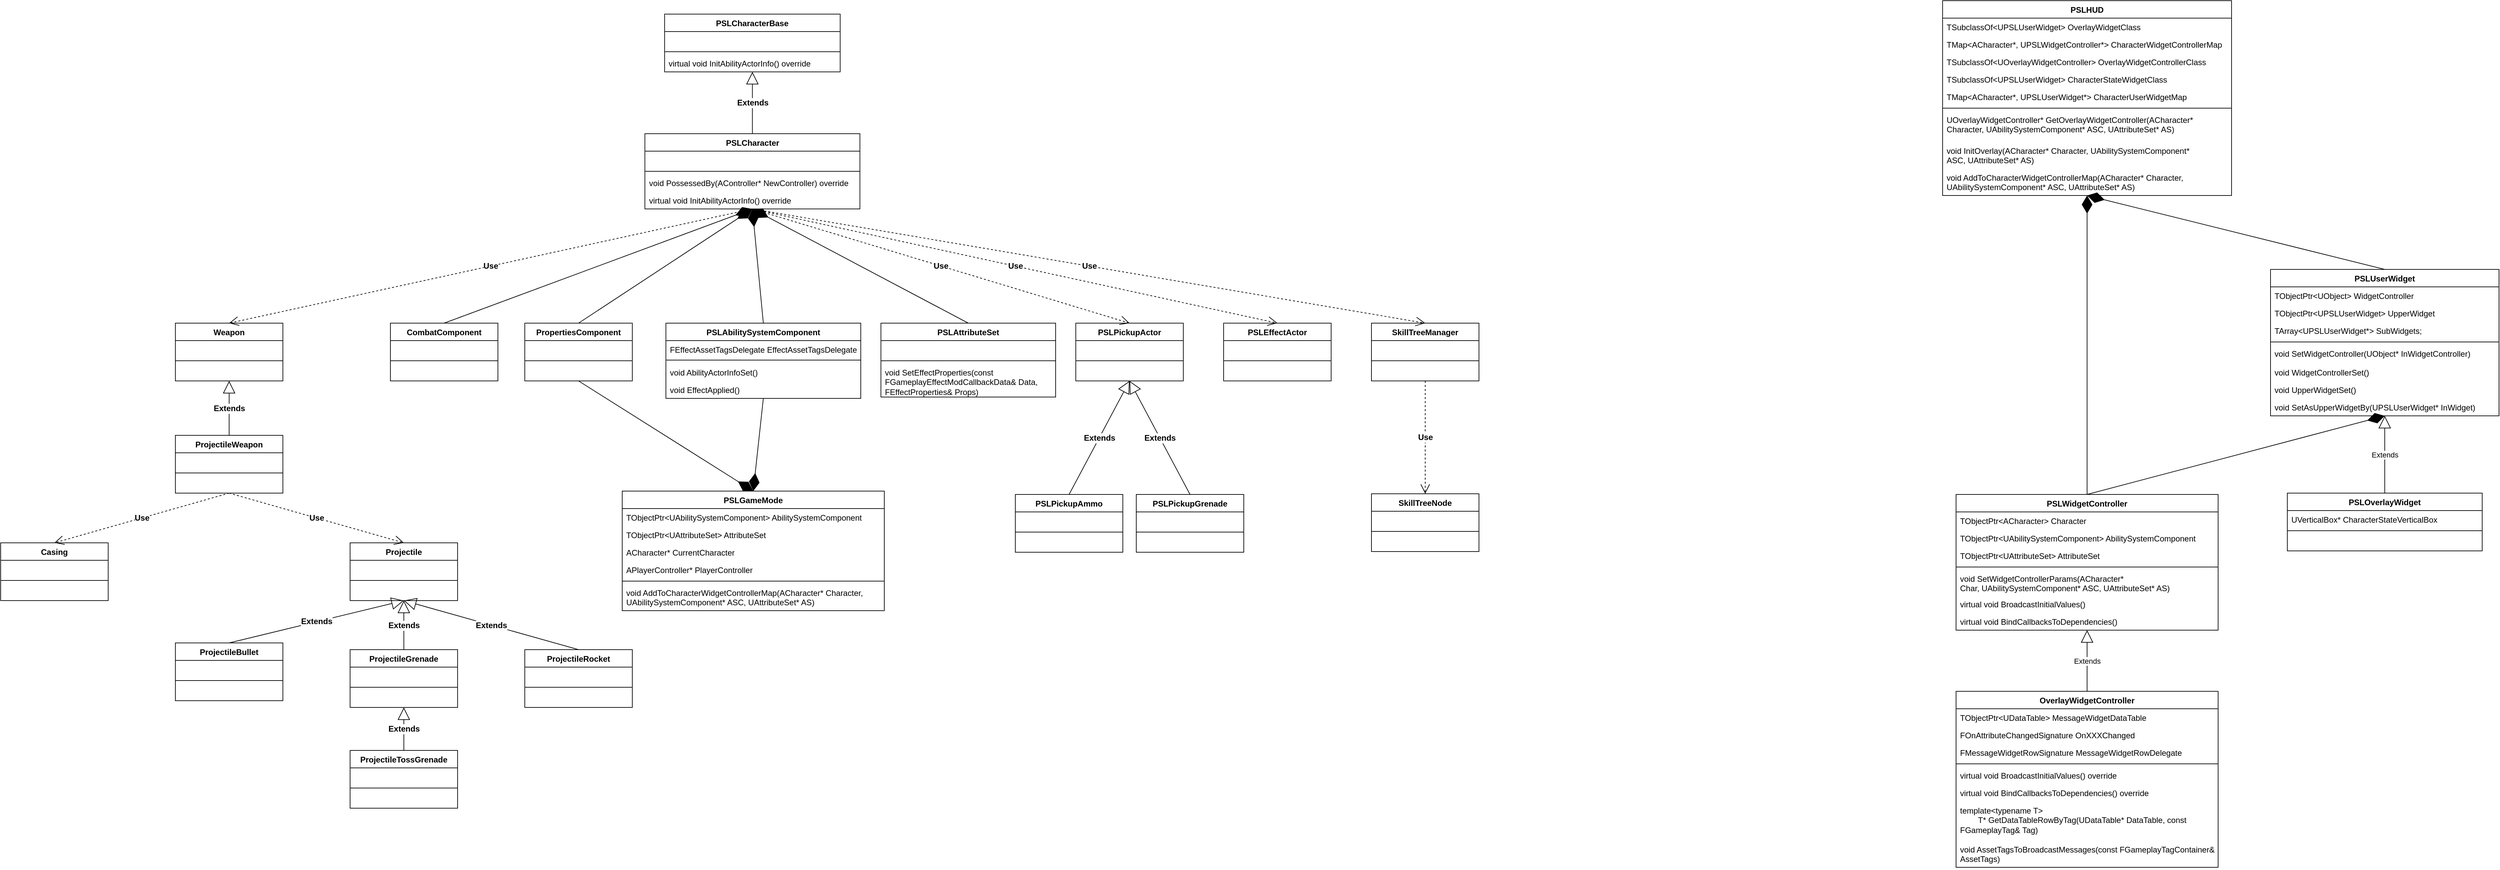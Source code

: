 ﻿<mxfile version="22.1.22" type="embed">
  <diagram id="C5RBs43oDa-KdzZeNtuy" name="Page-1">
    <mxGraphModel dx="1440" dy="2189" grid="1" gridSize="10" guides="1" tooltips="1" connect="1" arrows="1" fold="1" page="1" pageScale="1" pageWidth="827" pageHeight="1169" background="none" math="0" shadow="0">
      <root>
        <mxCell id="WIyWlLk6GJQsqaUBKTNV-0" />
        <mxCell id="WIyWlLk6GJQsqaUBKTNV-1" parent="WIyWlLk6GJQsqaUBKTNV-0" />
        <mxCell id="03jTMsXSZaPa5mBrfGnz-0" value="PSLCharacterBase" style="swimlane;fontStyle=1;align=center;verticalAlign=top;childLayout=stackLayout;horizontal=1;startSize=26;horizontalStack=0;resizeParent=1;resizeParentMax=0;resizeLast=0;collapsible=1;marginBottom=0;whiteSpace=wrap;html=1;" parent="WIyWlLk6GJQsqaUBKTNV-1" vertex="1">
          <mxGeometry x="388.08" y="-70" width="261.28" height="86" as="geometry">
            <mxRectangle x="390" y="80" width="140" height="30" as="alternateBounds" />
          </mxGeometry>
        </mxCell>
        <mxCell id="03jTMsXSZaPa5mBrfGnz-1" value="&amp;nbsp;" style="text;strokeColor=none;fillColor=none;align=left;verticalAlign=top;spacingLeft=4;spacingRight=4;overflow=hidden;rotatable=0;points=[[0,0.5],[1,0.5]];portConstraint=eastwest;whiteSpace=wrap;html=1;" parent="03jTMsXSZaPa5mBrfGnz-0" vertex="1">
          <mxGeometry y="26" width="261.28" height="26" as="geometry" />
        </mxCell>
        <mxCell id="03jTMsXSZaPa5mBrfGnz-2" value="" style="line;strokeWidth=1;fillColor=none;align=left;verticalAlign=middle;spacingTop=-1;spacingLeft=3;spacingRight=3;rotatable=0;labelPosition=right;points=[];portConstraint=eastwest;strokeColor=inherit;" parent="03jTMsXSZaPa5mBrfGnz-0" vertex="1">
          <mxGeometry y="52" width="261.28" height="8" as="geometry" />
        </mxCell>
        <mxCell id="03jTMsXSZaPa5mBrfGnz-3" value="virtual void InitAbilityActorInfo() override" style="text;strokeColor=none;fillColor=none;align=left;verticalAlign=top;spacingLeft=4;spacingRight=4;overflow=hidden;rotatable=0;points=[[0,0.5],[1,0.5]];portConstraint=eastwest;whiteSpace=wrap;html=1;" parent="03jTMsXSZaPa5mBrfGnz-0" vertex="1">
          <mxGeometry y="60" width="261.28" height="26" as="geometry" />
        </mxCell>
        <mxCell id="03jTMsXSZaPa5mBrfGnz-4" value="CombatComponent" style="swimlane;fontStyle=1;align=center;verticalAlign=top;childLayout=stackLayout;horizontal=1;startSize=26;horizontalStack=0;resizeParent=1;resizeParentMax=0;resizeLast=0;collapsible=1;marginBottom=0;whiteSpace=wrap;html=1;" parent="WIyWlLk6GJQsqaUBKTNV-1" vertex="1">
          <mxGeometry x="-20" y="390" width="160" height="86" as="geometry" />
        </mxCell>
        <mxCell id="03jTMsXSZaPa5mBrfGnz-5" value="&amp;nbsp;" style="text;strokeColor=none;fillColor=none;align=left;verticalAlign=top;spacingLeft=4;spacingRight=4;overflow=hidden;rotatable=0;points=[[0,0.5],[1,0.5]];portConstraint=eastwest;whiteSpace=wrap;html=1;" parent="03jTMsXSZaPa5mBrfGnz-4" vertex="1">
          <mxGeometry y="26" width="160" height="26" as="geometry" />
        </mxCell>
        <mxCell id="03jTMsXSZaPa5mBrfGnz-6" value="" style="line;strokeWidth=1;fillColor=none;align=left;verticalAlign=middle;spacingTop=-1;spacingLeft=3;spacingRight=3;rotatable=0;labelPosition=right;points=[];portConstraint=eastwest;strokeColor=inherit;" parent="03jTMsXSZaPa5mBrfGnz-4" vertex="1">
          <mxGeometry y="52" width="160" height="8" as="geometry" />
        </mxCell>
        <mxCell id="03jTMsXSZaPa5mBrfGnz-7" value="&amp;nbsp;" style="text;strokeColor=none;fillColor=none;align=left;verticalAlign=top;spacingLeft=4;spacingRight=4;overflow=hidden;rotatable=0;points=[[0,0.5],[1,0.5]];portConstraint=eastwest;whiteSpace=wrap;html=1;" parent="03jTMsXSZaPa5mBrfGnz-4" vertex="1">
          <mxGeometry y="60" width="160" height="26" as="geometry" />
        </mxCell>
        <mxCell id="03jTMsXSZaPa5mBrfGnz-8" value="PSLCharacter" style="swimlane;fontStyle=1;align=center;verticalAlign=top;childLayout=stackLayout;horizontal=1;startSize=26;horizontalStack=0;resizeParent=1;resizeParentMax=0;resizeLast=0;collapsible=1;marginBottom=0;whiteSpace=wrap;html=1;" parent="WIyWlLk6GJQsqaUBKTNV-1" vertex="1">
          <mxGeometry x="358.72" y="108" width="320" height="112" as="geometry">
            <mxRectangle x="358.72" y="108" width="120" height="30" as="alternateBounds" />
          </mxGeometry>
        </mxCell>
        <mxCell id="03jTMsXSZaPa5mBrfGnz-9" value="&amp;nbsp;" style="text;strokeColor=none;fillColor=none;align=left;verticalAlign=top;spacingLeft=4;spacingRight=4;overflow=hidden;rotatable=0;points=[[0,0.5],[1,0.5]];portConstraint=eastwest;whiteSpace=wrap;html=1;" parent="03jTMsXSZaPa5mBrfGnz-8" vertex="1">
          <mxGeometry y="26" width="320" height="26" as="geometry" />
        </mxCell>
        <mxCell id="03jTMsXSZaPa5mBrfGnz-10" value="" style="line;strokeWidth=1;fillColor=none;align=left;verticalAlign=middle;spacingTop=-1;spacingLeft=3;spacingRight=3;rotatable=0;labelPosition=right;points=[];portConstraint=eastwest;strokeColor=inherit;" parent="03jTMsXSZaPa5mBrfGnz-8" vertex="1">
          <mxGeometry y="52" width="320" height="8" as="geometry" />
        </mxCell>
        <mxCell id="03jTMsXSZaPa5mBrfGnz-11" value="void PossessedBy(AController* NewController) override" style="text;strokeColor=none;fillColor=none;align=left;verticalAlign=top;spacingLeft=4;spacingRight=4;overflow=hidden;rotatable=0;points=[[0,0.5],[1,0.5]];portConstraint=eastwest;whiteSpace=wrap;html=1;" parent="03jTMsXSZaPa5mBrfGnz-8" vertex="1">
          <mxGeometry y="60" width="320" height="26" as="geometry" />
        </mxCell>
        <mxCell id="36" value="&lt;div&gt;&lt;span style=&quot;background-color: initial;&quot;&gt;virtual void InitAbilityActorInfo() override&lt;/span&gt;&lt;/div&gt;&lt;div&gt;&lt;span style=&quot;&quot;&gt;&lt;/span&gt;&lt;/div&gt;" style="text;strokeColor=none;fillColor=none;align=left;verticalAlign=top;spacingLeft=4;spacingRight=4;overflow=hidden;rotatable=0;points=[[0,0.5],[1,0.5]];portConstraint=eastwest;whiteSpace=wrap;html=1;" parent="03jTMsXSZaPa5mBrfGnz-8" vertex="1">
          <mxGeometry y="86" width="320" height="26" as="geometry" />
        </mxCell>
        <mxCell id="03jTMsXSZaPa5mBrfGnz-13" value="PropertiesComponent" style="swimlane;fontStyle=1;align=center;verticalAlign=top;childLayout=stackLayout;horizontal=1;startSize=26;horizontalStack=0;resizeParent=1;resizeParentMax=0;resizeLast=0;collapsible=1;marginBottom=0;whiteSpace=wrap;html=1;" parent="WIyWlLk6GJQsqaUBKTNV-1" vertex="1">
          <mxGeometry x="180" y="390" width="160" height="86" as="geometry">
            <mxRectangle x="274" y="390" width="160" height="30" as="alternateBounds" />
          </mxGeometry>
        </mxCell>
        <mxCell id="03jTMsXSZaPa5mBrfGnz-14" value="&amp;nbsp;" style="text;strokeColor=none;fillColor=none;align=left;verticalAlign=top;spacingLeft=4;spacingRight=4;overflow=hidden;rotatable=0;points=[[0,0.5],[1,0.5]];portConstraint=eastwest;whiteSpace=wrap;html=1;" parent="03jTMsXSZaPa5mBrfGnz-13" vertex="1">
          <mxGeometry y="26" width="160" height="26" as="geometry" />
        </mxCell>
        <mxCell id="03jTMsXSZaPa5mBrfGnz-15" value="" style="line;strokeWidth=1;fillColor=none;align=left;verticalAlign=middle;spacingTop=-1;spacingLeft=3;spacingRight=3;rotatable=0;labelPosition=right;points=[];portConstraint=eastwest;strokeColor=inherit;" parent="03jTMsXSZaPa5mBrfGnz-13" vertex="1">
          <mxGeometry y="52" width="160" height="8" as="geometry" />
        </mxCell>
        <mxCell id="03jTMsXSZaPa5mBrfGnz-16" value="&amp;nbsp;" style="text;strokeColor=none;fillColor=none;align=left;verticalAlign=top;spacingLeft=4;spacingRight=4;overflow=hidden;rotatable=0;points=[[0,0.5],[1,0.5]];portConstraint=eastwest;whiteSpace=wrap;html=1;" parent="03jTMsXSZaPa5mBrfGnz-13" vertex="1">
          <mxGeometry y="60" width="160" height="26" as="geometry" />
        </mxCell>
        <mxCell id="03jTMsXSZaPa5mBrfGnz-17" value="PSLAbilitySystemComponent" style="swimlane;fontStyle=1;align=center;verticalAlign=top;childLayout=stackLayout;horizontal=1;startSize=26;horizontalStack=0;resizeParent=1;resizeParentMax=0;resizeLast=0;collapsible=1;marginBottom=0;whiteSpace=wrap;html=1;" parent="WIyWlLk6GJQsqaUBKTNV-1" vertex="1">
          <mxGeometry x="390" y="390" width="290" height="112" as="geometry">
            <mxRectangle x="470" y="390" width="200" height="30" as="alternateBounds" />
          </mxGeometry>
        </mxCell>
        <mxCell id="03jTMsXSZaPa5mBrfGnz-18" value="FEffectAssetTagsDelegate EffectAssetTagsDelegate" style="text;strokeColor=none;fillColor=none;align=left;verticalAlign=top;spacingLeft=4;spacingRight=4;overflow=hidden;rotatable=0;points=[[0,0.5],[1,0.5]];portConstraint=eastwest;whiteSpace=wrap;html=1;" parent="03jTMsXSZaPa5mBrfGnz-17" vertex="1">
          <mxGeometry y="26" width="290" height="24" as="geometry" />
        </mxCell>
        <mxCell id="03jTMsXSZaPa5mBrfGnz-19" value="" style="line;strokeWidth=1;fillColor=none;align=left;verticalAlign=middle;spacingTop=-1;spacingLeft=3;spacingRight=3;rotatable=0;labelPosition=right;points=[];portConstraint=eastwest;strokeColor=inherit;" parent="03jTMsXSZaPa5mBrfGnz-17" vertex="1">
          <mxGeometry y="50" width="290" height="10" as="geometry" />
        </mxCell>
        <mxCell id="03jTMsXSZaPa5mBrfGnz-20" value="void AbilityActorInfoSet()" style="text;strokeColor=none;fillColor=none;align=left;verticalAlign=top;spacingLeft=4;spacingRight=4;overflow=hidden;rotatable=0;points=[[0,0.5],[1,0.5]];portConstraint=eastwest;whiteSpace=wrap;html=1;" parent="03jTMsXSZaPa5mBrfGnz-17" vertex="1">
          <mxGeometry y="60" width="290" height="26" as="geometry" />
        </mxCell>
        <mxCell id="40" value="void EffectApplied()" style="text;strokeColor=none;fillColor=none;align=left;verticalAlign=top;spacingLeft=4;spacingRight=4;overflow=hidden;rotatable=0;points=[[0,0.5],[1,0.5]];portConstraint=eastwest;whiteSpace=wrap;html=1;" parent="03jTMsXSZaPa5mBrfGnz-17" vertex="1">
          <mxGeometry y="86" width="290" height="26" as="geometry" />
        </mxCell>
        <mxCell id="03jTMsXSZaPa5mBrfGnz-26" value="PSLAttributeSet" style="swimlane;fontStyle=1;align=center;verticalAlign=top;childLayout=stackLayout;horizontal=1;startSize=26;horizontalStack=0;resizeParent=1;resizeParentMax=0;resizeLast=0;collapsible=1;marginBottom=0;whiteSpace=wrap;html=1;" parent="WIyWlLk6GJQsqaUBKTNV-1" vertex="1">
          <mxGeometry x="710" y="390" width="260" height="110" as="geometry" />
        </mxCell>
        <mxCell id="03jTMsXSZaPa5mBrfGnz-27" value="&amp;nbsp;" style="text;strokeColor=none;fillColor=none;align=left;verticalAlign=top;spacingLeft=4;spacingRight=4;overflow=hidden;rotatable=0;points=[[0,0.5],[1,0.5]];portConstraint=eastwest;whiteSpace=wrap;html=1;" parent="03jTMsXSZaPa5mBrfGnz-26" vertex="1">
          <mxGeometry y="26" width="260" height="26" as="geometry" />
        </mxCell>
        <mxCell id="03jTMsXSZaPa5mBrfGnz-28" value="" style="line;strokeWidth=1;fillColor=none;align=left;verticalAlign=middle;spacingTop=-1;spacingLeft=3;spacingRight=3;rotatable=0;labelPosition=right;points=[];portConstraint=eastwest;strokeColor=inherit;" parent="03jTMsXSZaPa5mBrfGnz-26" vertex="1">
          <mxGeometry y="52" width="260" height="8" as="geometry" />
        </mxCell>
        <mxCell id="03jTMsXSZaPa5mBrfGnz-29" value="void SetEffectProperties(const FGameplayEffectModCallbackData&amp;amp; Data, FEffectProperties&amp;amp; Props)" style="text;strokeColor=none;fillColor=none;align=left;verticalAlign=top;spacingLeft=4;spacingRight=4;overflow=hidden;rotatable=0;points=[[0,0.5],[1,0.5]];portConstraint=eastwest;whiteSpace=wrap;html=1;" parent="03jTMsXSZaPa5mBrfGnz-26" vertex="1">
          <mxGeometry y="60" width="260" height="50" as="geometry" />
        </mxCell>
        <mxCell id="03jTMsXSZaPa5mBrfGnz-32" value="" style="endArrow=diamondThin;endFill=1;endSize=24;html=1;rounded=0;exitX=0.5;exitY=0;exitDx=0;exitDy=0;entryX=0.5;entryY=1;entryDx=0;entryDy=0;" parent="WIyWlLk6GJQsqaUBKTNV-1" source="03jTMsXSZaPa5mBrfGnz-4" target="03jTMsXSZaPa5mBrfGnz-8" edge="1">
          <mxGeometry width="160" relative="1" as="geometry">
            <mxPoint x="180" y="690" as="sourcePoint" />
            <mxPoint x="380" y="255" as="targetPoint" />
          </mxGeometry>
        </mxCell>
        <mxCell id="03jTMsXSZaPa5mBrfGnz-33" value="" style="endArrow=diamondThin;endFill=1;endSize=24;html=1;rounded=0;exitX=0.5;exitY=0;exitDx=0;exitDy=0;entryX=0.5;entryY=1;entryDx=0;entryDy=0;" parent="WIyWlLk6GJQsqaUBKTNV-1" source="03jTMsXSZaPa5mBrfGnz-13" target="03jTMsXSZaPa5mBrfGnz-8" edge="1">
          <mxGeometry width="160" relative="1" as="geometry">
            <mxPoint x="396" y="435" as="sourcePoint" />
            <mxPoint x="432" y="300" as="targetPoint" />
          </mxGeometry>
        </mxCell>
        <mxCell id="03jTMsXSZaPa5mBrfGnz-34" value="" style="endArrow=diamondThin;endFill=1;endSize=24;html=1;rounded=0;exitX=0.5;exitY=0;exitDx=0;exitDy=0;entryX=0.5;entryY=1;entryDx=0;entryDy=0;" parent="WIyWlLk6GJQsqaUBKTNV-1" source="03jTMsXSZaPa5mBrfGnz-17" target="03jTMsXSZaPa5mBrfGnz-8" edge="1">
          <mxGeometry width="160" relative="1" as="geometry">
            <mxPoint x="550" y="417" as="sourcePoint" />
            <mxPoint x="620" y="330" as="targetPoint" />
          </mxGeometry>
        </mxCell>
        <mxCell id="03jTMsXSZaPa5mBrfGnz-36" value="" style="edgeLabel;html=1;align=center;verticalAlign=middle;resizable=0;points=[];strokeColor=default;fontFamily=Helvetica;fontSize=12;fontColor=default;fontStyle=1;fillColor=default;" parent="03jTMsXSZaPa5mBrfGnz-34" vertex="1" connectable="0">
          <mxGeometry x="0.265" y="-2" relative="1" as="geometry">
            <mxPoint y="1" as="offset" />
          </mxGeometry>
        </mxCell>
        <mxCell id="03jTMsXSZaPa5mBrfGnz-35" value="Extends" style="endArrow=block;endSize=16;endFill=0;html=1;rounded=0;fontFamily=Helvetica;fontSize=12;fontColor=default;fontStyle=1;exitX=0.5;exitY=0;exitDx=0;exitDy=0;entryX=0.5;entryY=1;entryDx=0;entryDy=0;" parent="WIyWlLk6GJQsqaUBKTNV-1" source="03jTMsXSZaPa5mBrfGnz-8" target="03jTMsXSZaPa5mBrfGnz-0" edge="1">
          <mxGeometry width="160" relative="1" as="geometry">
            <mxPoint x="547.44" y="180" as="sourcePoint" />
            <mxPoint x="707.44" y="180" as="targetPoint" />
          </mxGeometry>
        </mxCell>
        <mxCell id="03jTMsXSZaPa5mBrfGnz-37" value="" style="endArrow=diamondThin;endFill=1;endSize=24;html=1;rounded=0;exitX=0.5;exitY=0;exitDx=0;exitDy=0;entryX=0.5;entryY=1;entryDx=0;entryDy=0;" parent="WIyWlLk6GJQsqaUBKTNV-1" source="03jTMsXSZaPa5mBrfGnz-26" target="03jTMsXSZaPa5mBrfGnz-8" edge="1">
          <mxGeometry width="160" relative="1" as="geometry">
            <mxPoint x="585" y="400" as="sourcePoint" />
            <mxPoint x="480" y="336" as="targetPoint" />
          </mxGeometry>
        </mxCell>
        <mxCell id="03jTMsXSZaPa5mBrfGnz-38" value="" style="edgeLabel;html=1;align=center;verticalAlign=middle;resizable=0;points=[];strokeColor=default;fontFamily=Helvetica;fontSize=12;fontColor=default;fontStyle=1;fillColor=default;" parent="03jTMsXSZaPa5mBrfGnz-37" vertex="1" connectable="0">
          <mxGeometry x="0.265" y="-2" relative="1" as="geometry">
            <mxPoint y="1" as="offset" />
          </mxGeometry>
        </mxCell>
        <mxCell id="03jTMsXSZaPa5mBrfGnz-39" value="PSLGameMode" style="swimlane;fontStyle=1;align=center;verticalAlign=top;childLayout=stackLayout;horizontal=1;startSize=26;horizontalStack=0;resizeParent=1;resizeParentMax=0;resizeLast=0;collapsible=1;marginBottom=0;whiteSpace=wrap;html=1;" parent="WIyWlLk6GJQsqaUBKTNV-1" vertex="1">
          <mxGeometry x="325" y="640" width="390" height="178" as="geometry">
            <mxRectangle x="390" y="240" width="120" height="30" as="alternateBounds" />
          </mxGeometry>
        </mxCell>
        <mxCell id="03jTMsXSZaPa5mBrfGnz-40" value="TObjectPtr&amp;lt;UAbilitySystemComponent&amp;gt; AbilitySystemComponent" style="text;strokeColor=none;fillColor=none;align=left;verticalAlign=top;spacingLeft=4;spacingRight=4;overflow=hidden;rotatable=0;points=[[0,0.5],[1,0.5]];portConstraint=eastwest;whiteSpace=wrap;html=1;" parent="03jTMsXSZaPa5mBrfGnz-39" vertex="1">
          <mxGeometry y="26" width="390" height="26" as="geometry" />
        </mxCell>
        <mxCell id="45" value="&lt;div&gt;TObjectPtr&amp;lt;UAttributeSet&amp;gt; AttributeSet&lt;/div&gt;&lt;div&gt;&lt;br&gt;&lt;/div&gt;" style="text;strokeColor=none;fillColor=none;align=left;verticalAlign=top;spacingLeft=4;spacingRight=4;overflow=hidden;rotatable=0;points=[[0,0.5],[1,0.5]];portConstraint=eastwest;whiteSpace=wrap;html=1;" parent="03jTMsXSZaPa5mBrfGnz-39" vertex="1">
          <mxGeometry y="52" width="390" height="26" as="geometry" />
        </mxCell>
        <mxCell id="43" value="&lt;div&gt;ACharacter* CurrentCharacter&lt;/div&gt;&lt;div&gt;&lt;br&gt;&lt;/div&gt;" style="text;strokeColor=none;fillColor=none;align=left;verticalAlign=top;spacingLeft=4;spacingRight=4;overflow=hidden;rotatable=0;points=[[0,0.5],[1,0.5]];portConstraint=eastwest;whiteSpace=wrap;html=1;" parent="03jTMsXSZaPa5mBrfGnz-39" vertex="1">
          <mxGeometry y="78" width="390" height="26" as="geometry" />
        </mxCell>
        <mxCell id="44" value="&lt;div&gt;APlayerController* PlayerController&lt;/div&gt;&lt;div&gt;&lt;br&gt;&lt;/div&gt;" style="text;strokeColor=none;fillColor=none;align=left;verticalAlign=top;spacingLeft=4;spacingRight=4;overflow=hidden;rotatable=0;points=[[0,0.5],[1,0.5]];portConstraint=eastwest;whiteSpace=wrap;html=1;" parent="03jTMsXSZaPa5mBrfGnz-39" vertex="1">
          <mxGeometry y="104" width="390" height="26" as="geometry" />
        </mxCell>
        <mxCell id="03jTMsXSZaPa5mBrfGnz-41" value="" style="line;strokeWidth=1;fillColor=none;align=left;verticalAlign=middle;spacingTop=-1;spacingLeft=3;spacingRight=3;rotatable=0;labelPosition=right;points=[];portConstraint=eastwest;strokeColor=inherit;" parent="03jTMsXSZaPa5mBrfGnz-39" vertex="1">
          <mxGeometry y="130" width="390" height="8" as="geometry" />
        </mxCell>
        <mxCell id="03jTMsXSZaPa5mBrfGnz-42" value="void AddToCharacterWidgetControllerMap(ACharacter* Character, UAbilitySystemComponent* ASC, UAttributeSet* AS)" style="text;strokeColor=none;fillColor=none;align=left;verticalAlign=top;spacingLeft=4;spacingRight=4;overflow=hidden;rotatable=0;points=[[0,0.5],[1,0.5]];portConstraint=eastwest;whiteSpace=wrap;html=1;" parent="03jTMsXSZaPa5mBrfGnz-39" vertex="1">
          <mxGeometry y="138" width="390" height="40" as="geometry" />
        </mxCell>
        <mxCell id="03jTMsXSZaPa5mBrfGnz-43" value="" style="endArrow=diamondThin;endFill=1;endSize=24;html=1;rounded=0;entryX=0.5;entryY=0;entryDx=0;entryDy=0;exitX=0.5;exitY=1;exitDx=0;exitDy=0;" parent="WIyWlLk6GJQsqaUBKTNV-1" source="03jTMsXSZaPa5mBrfGnz-13" target="03jTMsXSZaPa5mBrfGnz-39" edge="1">
          <mxGeometry width="160" relative="1" as="geometry">
            <mxPoint x="430" y="500" as="sourcePoint" />
            <mxPoint x="480" y="336" as="targetPoint" />
          </mxGeometry>
        </mxCell>
        <mxCell id="03jTMsXSZaPa5mBrfGnz-44" value="" style="endArrow=diamondThin;endFill=1;endSize=24;html=1;rounded=0;exitX=0.5;exitY=1;exitDx=0;exitDy=0;entryX=0.5;entryY=0;entryDx=0;entryDy=0;" parent="WIyWlLk6GJQsqaUBKTNV-1" source="03jTMsXSZaPa5mBrfGnz-17" target="03jTMsXSZaPa5mBrfGnz-39" edge="1">
          <mxGeometry width="160" relative="1" as="geometry">
            <mxPoint x="364" y="430" as="sourcePoint" />
            <mxPoint x="560" y="550" as="targetPoint" />
          </mxGeometry>
        </mxCell>
        <mxCell id="03jTMsXSZaPa5mBrfGnz-50" value="Weapon" style="swimlane;fontStyle=1;align=center;verticalAlign=top;childLayout=stackLayout;horizontal=1;startSize=26;horizontalStack=0;resizeParent=1;resizeParentMax=0;resizeLast=0;collapsible=1;marginBottom=0;whiteSpace=wrap;html=1;" parent="WIyWlLk6GJQsqaUBKTNV-1" vertex="1">
          <mxGeometry x="-340" y="390" width="160" height="86" as="geometry">
            <mxRectangle x="-340" y="390" width="80" height="30" as="alternateBounds" />
          </mxGeometry>
        </mxCell>
        <mxCell id="03jTMsXSZaPa5mBrfGnz-51" value="&amp;nbsp;" style="text;strokeColor=none;fillColor=none;align=left;verticalAlign=top;spacingLeft=4;spacingRight=4;overflow=hidden;rotatable=0;points=[[0,0.5],[1,0.5]];portConstraint=eastwest;whiteSpace=wrap;html=1;" parent="03jTMsXSZaPa5mBrfGnz-50" vertex="1">
          <mxGeometry y="26" width="160" height="26" as="geometry" />
        </mxCell>
        <mxCell id="03jTMsXSZaPa5mBrfGnz-52" value="" style="line;strokeWidth=1;fillColor=none;align=left;verticalAlign=middle;spacingTop=-1;spacingLeft=3;spacingRight=3;rotatable=0;labelPosition=right;points=[];portConstraint=eastwest;strokeColor=inherit;" parent="03jTMsXSZaPa5mBrfGnz-50" vertex="1">
          <mxGeometry y="52" width="160" height="8" as="geometry" />
        </mxCell>
        <mxCell id="03jTMsXSZaPa5mBrfGnz-53" value="&amp;nbsp;" style="text;strokeColor=none;fillColor=none;align=left;verticalAlign=top;spacingLeft=4;spacingRight=4;overflow=hidden;rotatable=0;points=[[0,0.5],[1,0.5]];portConstraint=eastwest;whiteSpace=wrap;html=1;" parent="03jTMsXSZaPa5mBrfGnz-50" vertex="1">
          <mxGeometry y="60" width="160" height="26" as="geometry" />
        </mxCell>
        <mxCell id="03jTMsXSZaPa5mBrfGnz-54" value="Use" style="endArrow=open;endSize=12;dashed=1;html=1;rounded=0;fontFamily=Helvetica;fontSize=12;fontColor=default;fontStyle=1;entryX=0.5;entryY=0;entryDx=0;entryDy=0;exitX=0.5;exitY=1;exitDx=0;exitDy=0;" parent="WIyWlLk6GJQsqaUBKTNV-1" source="03jTMsXSZaPa5mBrfGnz-8" target="03jTMsXSZaPa5mBrfGnz-50" edge="1">
          <mxGeometry width="160" relative="1" as="geometry">
            <mxPoint x="460" y="360" as="sourcePoint" />
            <mxPoint x="70" y="250" as="targetPoint" />
          </mxGeometry>
        </mxCell>
        <mxCell id="03jTMsXSZaPa5mBrfGnz-55" value="ProjectileWeapon" style="swimlane;fontStyle=1;align=center;verticalAlign=top;childLayout=stackLayout;horizontal=1;startSize=26;horizontalStack=0;resizeParent=1;resizeParentMax=0;resizeLast=0;collapsible=1;marginBottom=0;whiteSpace=wrap;html=1;" parent="WIyWlLk6GJQsqaUBKTNV-1" vertex="1">
          <mxGeometry x="-340" y="557" width="160" height="86" as="geometry">
            <mxRectangle x="-340" y="530" width="80" height="30" as="alternateBounds" />
          </mxGeometry>
        </mxCell>
        <mxCell id="03jTMsXSZaPa5mBrfGnz-56" value="&amp;nbsp;" style="text;strokeColor=none;fillColor=none;align=left;verticalAlign=top;spacingLeft=4;spacingRight=4;overflow=hidden;rotatable=0;points=[[0,0.5],[1,0.5]];portConstraint=eastwest;whiteSpace=wrap;html=1;" parent="03jTMsXSZaPa5mBrfGnz-55" vertex="1">
          <mxGeometry y="26" width="160" height="26" as="geometry" />
        </mxCell>
        <mxCell id="03jTMsXSZaPa5mBrfGnz-57" value="" style="line;strokeWidth=1;fillColor=none;align=left;verticalAlign=middle;spacingTop=-1;spacingLeft=3;spacingRight=3;rotatable=0;labelPosition=right;points=[];portConstraint=eastwest;strokeColor=inherit;" parent="03jTMsXSZaPa5mBrfGnz-55" vertex="1">
          <mxGeometry y="52" width="160" height="8" as="geometry" />
        </mxCell>
        <mxCell id="03jTMsXSZaPa5mBrfGnz-58" value="&amp;nbsp;" style="text;strokeColor=none;fillColor=none;align=left;verticalAlign=top;spacingLeft=4;spacingRight=4;overflow=hidden;rotatable=0;points=[[0,0.5],[1,0.5]];portConstraint=eastwest;whiteSpace=wrap;html=1;" parent="03jTMsXSZaPa5mBrfGnz-55" vertex="1">
          <mxGeometry y="60" width="160" height="26" as="geometry" />
        </mxCell>
        <mxCell id="03jTMsXSZaPa5mBrfGnz-59" value="Casing" style="swimlane;fontStyle=1;align=center;verticalAlign=top;childLayout=stackLayout;horizontal=1;startSize=26;horizontalStack=0;resizeParent=1;resizeParentMax=0;resizeLast=0;collapsible=1;marginBottom=0;whiteSpace=wrap;html=1;" parent="WIyWlLk6GJQsqaUBKTNV-1" vertex="1">
          <mxGeometry x="-600" y="717" width="160" height="86" as="geometry">
            <mxRectangle x="-600" y="690" width="80" height="30" as="alternateBounds" />
          </mxGeometry>
        </mxCell>
        <mxCell id="03jTMsXSZaPa5mBrfGnz-60" value="&amp;nbsp;" style="text;strokeColor=none;fillColor=none;align=left;verticalAlign=top;spacingLeft=4;spacingRight=4;overflow=hidden;rotatable=0;points=[[0,0.5],[1,0.5]];portConstraint=eastwest;whiteSpace=wrap;html=1;" parent="03jTMsXSZaPa5mBrfGnz-59" vertex="1">
          <mxGeometry y="26" width="160" height="26" as="geometry" />
        </mxCell>
        <mxCell id="03jTMsXSZaPa5mBrfGnz-61" value="" style="line;strokeWidth=1;fillColor=none;align=left;verticalAlign=middle;spacingTop=-1;spacingLeft=3;spacingRight=3;rotatable=0;labelPosition=right;points=[];portConstraint=eastwest;strokeColor=inherit;" parent="03jTMsXSZaPa5mBrfGnz-59" vertex="1">
          <mxGeometry y="52" width="160" height="8" as="geometry" />
        </mxCell>
        <mxCell id="03jTMsXSZaPa5mBrfGnz-62" value="&amp;nbsp;" style="text;strokeColor=none;fillColor=none;align=left;verticalAlign=top;spacingLeft=4;spacingRight=4;overflow=hidden;rotatable=0;points=[[0,0.5],[1,0.5]];portConstraint=eastwest;whiteSpace=wrap;html=1;" parent="03jTMsXSZaPa5mBrfGnz-59" vertex="1">
          <mxGeometry y="60" width="160" height="26" as="geometry" />
        </mxCell>
        <mxCell id="03jTMsXSZaPa5mBrfGnz-64" value="Projectile" style="swimlane;fontStyle=1;align=center;verticalAlign=top;childLayout=stackLayout;horizontal=1;startSize=26;horizontalStack=0;resizeParent=1;resizeParentMax=0;resizeLast=0;collapsible=1;marginBottom=0;whiteSpace=wrap;html=1;" parent="WIyWlLk6GJQsqaUBKTNV-1" vertex="1">
          <mxGeometry x="-80" y="717" width="160" height="86" as="geometry">
            <mxRectangle x="-80" y="690" width="80" height="30" as="alternateBounds" />
          </mxGeometry>
        </mxCell>
        <mxCell id="03jTMsXSZaPa5mBrfGnz-65" value="&amp;nbsp;" style="text;strokeColor=none;fillColor=none;align=left;verticalAlign=top;spacingLeft=4;spacingRight=4;overflow=hidden;rotatable=0;points=[[0,0.5],[1,0.5]];portConstraint=eastwest;whiteSpace=wrap;html=1;" parent="03jTMsXSZaPa5mBrfGnz-64" vertex="1">
          <mxGeometry y="26" width="160" height="26" as="geometry" />
        </mxCell>
        <mxCell id="03jTMsXSZaPa5mBrfGnz-66" value="" style="line;strokeWidth=1;fillColor=none;align=left;verticalAlign=middle;spacingTop=-1;spacingLeft=3;spacingRight=3;rotatable=0;labelPosition=right;points=[];portConstraint=eastwest;strokeColor=inherit;" parent="03jTMsXSZaPa5mBrfGnz-64" vertex="1">
          <mxGeometry y="52" width="160" height="8" as="geometry" />
        </mxCell>
        <mxCell id="03jTMsXSZaPa5mBrfGnz-67" value="&amp;nbsp;" style="text;strokeColor=none;fillColor=none;align=left;verticalAlign=top;spacingLeft=4;spacingRight=4;overflow=hidden;rotatable=0;points=[[0,0.5],[1,0.5]];portConstraint=eastwest;whiteSpace=wrap;html=1;" parent="03jTMsXSZaPa5mBrfGnz-64" vertex="1">
          <mxGeometry y="60" width="160" height="26" as="geometry" />
        </mxCell>
        <mxCell id="03jTMsXSZaPa5mBrfGnz-68" value="ProjectileBullet" style="swimlane;fontStyle=1;align=center;verticalAlign=top;childLayout=stackLayout;horizontal=1;startSize=26;horizontalStack=0;resizeParent=1;resizeParentMax=0;resizeLast=0;collapsible=1;marginBottom=0;whiteSpace=wrap;html=1;" parent="WIyWlLk6GJQsqaUBKTNV-1" vertex="1">
          <mxGeometry x="-340" y="866" width="160" height="86" as="geometry">
            <mxRectangle x="-340" y="830" width="80" height="30" as="alternateBounds" />
          </mxGeometry>
        </mxCell>
        <mxCell id="03jTMsXSZaPa5mBrfGnz-69" value="&amp;nbsp;" style="text;strokeColor=none;fillColor=none;align=left;verticalAlign=top;spacingLeft=4;spacingRight=4;overflow=hidden;rotatable=0;points=[[0,0.5],[1,0.5]];portConstraint=eastwest;whiteSpace=wrap;html=1;" parent="03jTMsXSZaPa5mBrfGnz-68" vertex="1">
          <mxGeometry y="26" width="160" height="26" as="geometry" />
        </mxCell>
        <mxCell id="03jTMsXSZaPa5mBrfGnz-70" value="" style="line;strokeWidth=1;fillColor=none;align=left;verticalAlign=middle;spacingTop=-1;spacingLeft=3;spacingRight=3;rotatable=0;labelPosition=right;points=[];portConstraint=eastwest;strokeColor=inherit;" parent="03jTMsXSZaPa5mBrfGnz-68" vertex="1">
          <mxGeometry y="52" width="160" height="8" as="geometry" />
        </mxCell>
        <mxCell id="03jTMsXSZaPa5mBrfGnz-71" value="&amp;nbsp;" style="text;strokeColor=none;fillColor=none;align=left;verticalAlign=top;spacingLeft=4;spacingRight=4;overflow=hidden;rotatable=0;points=[[0,0.5],[1,0.5]];portConstraint=eastwest;whiteSpace=wrap;html=1;" parent="03jTMsXSZaPa5mBrfGnz-68" vertex="1">
          <mxGeometry y="60" width="160" height="26" as="geometry" />
        </mxCell>
        <mxCell id="03jTMsXSZaPa5mBrfGnz-72" value="ProjectileGrenade" style="swimlane;fontStyle=1;align=center;verticalAlign=top;childLayout=stackLayout;horizontal=1;startSize=26;horizontalStack=0;resizeParent=1;resizeParentMax=0;resizeLast=0;collapsible=1;marginBottom=0;whiteSpace=wrap;html=1;" parent="WIyWlLk6GJQsqaUBKTNV-1" vertex="1">
          <mxGeometry x="-80" y="876" width="160" height="86" as="geometry">
            <mxRectangle x="-80" y="840" width="80" height="30" as="alternateBounds" />
          </mxGeometry>
        </mxCell>
        <mxCell id="03jTMsXSZaPa5mBrfGnz-73" value="&amp;nbsp;" style="text;strokeColor=none;fillColor=none;align=left;verticalAlign=top;spacingLeft=4;spacingRight=4;overflow=hidden;rotatable=0;points=[[0,0.5],[1,0.5]];portConstraint=eastwest;whiteSpace=wrap;html=1;" parent="03jTMsXSZaPa5mBrfGnz-72" vertex="1">
          <mxGeometry y="26" width="160" height="26" as="geometry" />
        </mxCell>
        <mxCell id="03jTMsXSZaPa5mBrfGnz-74" value="" style="line;strokeWidth=1;fillColor=none;align=left;verticalAlign=middle;spacingTop=-1;spacingLeft=3;spacingRight=3;rotatable=0;labelPosition=right;points=[];portConstraint=eastwest;strokeColor=inherit;" parent="03jTMsXSZaPa5mBrfGnz-72" vertex="1">
          <mxGeometry y="52" width="160" height="8" as="geometry" />
        </mxCell>
        <mxCell id="03jTMsXSZaPa5mBrfGnz-75" value="&amp;nbsp;" style="text;strokeColor=none;fillColor=none;align=left;verticalAlign=top;spacingLeft=4;spacingRight=4;overflow=hidden;rotatable=0;points=[[0,0.5],[1,0.5]];portConstraint=eastwest;whiteSpace=wrap;html=1;" parent="03jTMsXSZaPa5mBrfGnz-72" vertex="1">
          <mxGeometry y="60" width="160" height="26" as="geometry" />
        </mxCell>
        <mxCell id="03jTMsXSZaPa5mBrfGnz-76" value="ProjectileRocket" style="swimlane;fontStyle=1;align=center;verticalAlign=top;childLayout=stackLayout;horizontal=1;startSize=26;horizontalStack=0;resizeParent=1;resizeParentMax=0;resizeLast=0;collapsible=1;marginBottom=0;whiteSpace=wrap;html=1;" parent="WIyWlLk6GJQsqaUBKTNV-1" vertex="1">
          <mxGeometry x="180" y="876" width="160" height="86" as="geometry">
            <mxRectangle x="180" y="840" width="80" height="30" as="alternateBounds" />
          </mxGeometry>
        </mxCell>
        <mxCell id="03jTMsXSZaPa5mBrfGnz-77" value="&amp;nbsp;" style="text;strokeColor=none;fillColor=none;align=left;verticalAlign=top;spacingLeft=4;spacingRight=4;overflow=hidden;rotatable=0;points=[[0,0.5],[1,0.5]];portConstraint=eastwest;whiteSpace=wrap;html=1;" parent="03jTMsXSZaPa5mBrfGnz-76" vertex="1">
          <mxGeometry y="26" width="160" height="26" as="geometry" />
        </mxCell>
        <mxCell id="03jTMsXSZaPa5mBrfGnz-78" value="" style="line;strokeWidth=1;fillColor=none;align=left;verticalAlign=middle;spacingTop=-1;spacingLeft=3;spacingRight=3;rotatable=0;labelPosition=right;points=[];portConstraint=eastwest;strokeColor=inherit;" parent="03jTMsXSZaPa5mBrfGnz-76" vertex="1">
          <mxGeometry y="52" width="160" height="8" as="geometry" />
        </mxCell>
        <mxCell id="03jTMsXSZaPa5mBrfGnz-79" value="&amp;nbsp;" style="text;strokeColor=none;fillColor=none;align=left;verticalAlign=top;spacingLeft=4;spacingRight=4;overflow=hidden;rotatable=0;points=[[0,0.5],[1,0.5]];portConstraint=eastwest;whiteSpace=wrap;html=1;" parent="03jTMsXSZaPa5mBrfGnz-76" vertex="1">
          <mxGeometry y="60" width="160" height="26" as="geometry" />
        </mxCell>
        <mxCell id="03jTMsXSZaPa5mBrfGnz-80" value="ProjectileTossGrenade" style="swimlane;fontStyle=1;align=center;verticalAlign=top;childLayout=stackLayout;horizontal=1;startSize=26;horizontalStack=0;resizeParent=1;resizeParentMax=0;resizeLast=0;collapsible=1;marginBottom=0;whiteSpace=wrap;html=1;" parent="WIyWlLk6GJQsqaUBKTNV-1" vertex="1">
          <mxGeometry x="-80" y="1026" width="160" height="86" as="geometry">
            <mxRectangle x="-80" y="990" width="80" height="30" as="alternateBounds" />
          </mxGeometry>
        </mxCell>
        <mxCell id="03jTMsXSZaPa5mBrfGnz-81" value="&amp;nbsp;" style="text;strokeColor=none;fillColor=none;align=left;verticalAlign=top;spacingLeft=4;spacingRight=4;overflow=hidden;rotatable=0;points=[[0,0.5],[1,0.5]];portConstraint=eastwest;whiteSpace=wrap;html=1;" parent="03jTMsXSZaPa5mBrfGnz-80" vertex="1">
          <mxGeometry y="26" width="160" height="26" as="geometry" />
        </mxCell>
        <mxCell id="03jTMsXSZaPa5mBrfGnz-82" value="" style="line;strokeWidth=1;fillColor=none;align=left;verticalAlign=middle;spacingTop=-1;spacingLeft=3;spacingRight=3;rotatable=0;labelPosition=right;points=[];portConstraint=eastwest;strokeColor=inherit;" parent="03jTMsXSZaPa5mBrfGnz-80" vertex="1">
          <mxGeometry y="52" width="160" height="8" as="geometry" />
        </mxCell>
        <mxCell id="03jTMsXSZaPa5mBrfGnz-83" value="&amp;nbsp;" style="text;strokeColor=none;fillColor=none;align=left;verticalAlign=top;spacingLeft=4;spacingRight=4;overflow=hidden;rotatable=0;points=[[0,0.5],[1,0.5]];portConstraint=eastwest;whiteSpace=wrap;html=1;" parent="03jTMsXSZaPa5mBrfGnz-80" vertex="1">
          <mxGeometry y="60" width="160" height="26" as="geometry" />
        </mxCell>
        <mxCell id="03jTMsXSZaPa5mBrfGnz-85" value="Use" style="endArrow=open;endSize=12;dashed=1;html=1;rounded=0;fontFamily=Helvetica;fontSize=12;fontColor=default;fontStyle=1;exitX=0.5;exitY=1;exitDx=0;exitDy=0;entryX=0.5;entryY=0;entryDx=0;entryDy=0;" parent="WIyWlLk6GJQsqaUBKTNV-1" source="03jTMsXSZaPa5mBrfGnz-55" target="03jTMsXSZaPa5mBrfGnz-59" edge="1">
          <mxGeometry width="160" relative="1" as="geometry">
            <mxPoint x="-640" y="897" as="sourcePoint" />
            <mxPoint x="-480" y="897" as="targetPoint" />
          </mxGeometry>
        </mxCell>
        <mxCell id="03jTMsXSZaPa5mBrfGnz-86" value="Use" style="endArrow=open;endSize=12;dashed=1;html=1;rounded=0;fontFamily=Helvetica;fontSize=12;fontColor=default;fontStyle=1;exitX=0.5;exitY=1;exitDx=0;exitDy=0;entryX=0.5;entryY=0;entryDx=0;entryDy=0;" parent="WIyWlLk6GJQsqaUBKTNV-1" source="03jTMsXSZaPa5mBrfGnz-55" target="03jTMsXSZaPa5mBrfGnz-64" edge="1">
          <mxGeometry width="160" relative="1" as="geometry">
            <mxPoint x="-320" y="657" as="sourcePoint" />
            <mxPoint x="-160" y="657" as="targetPoint" />
          </mxGeometry>
        </mxCell>
        <mxCell id="03jTMsXSZaPa5mBrfGnz-87" value="Extends" style="endArrow=block;endSize=16;endFill=0;html=1;rounded=0;fontFamily=Helvetica;fontSize=12;fontColor=default;fontStyle=1;entryX=0.5;entryY=1;entryDx=0;entryDy=0;exitX=0.5;exitY=0;exitDx=0;exitDy=0;" parent="WIyWlLk6GJQsqaUBKTNV-1" source="03jTMsXSZaPa5mBrfGnz-55" target="03jTMsXSZaPa5mBrfGnz-50" edge="1">
          <mxGeometry width="160" relative="1" as="geometry">
            <mxPoint x="-470" y="710" as="sourcePoint" />
            <mxPoint x="-260" y="510" as="targetPoint" />
          </mxGeometry>
        </mxCell>
        <mxCell id="03jTMsXSZaPa5mBrfGnz-88" value="Extends" style="endArrow=block;endSize=16;endFill=0;html=1;rounded=0;fontFamily=Helvetica;fontSize=12;fontColor=default;fontStyle=1;exitX=0.5;exitY=0;exitDx=0;exitDy=0;entryX=0.5;entryY=1;entryDx=0;entryDy=0;" parent="WIyWlLk6GJQsqaUBKTNV-1" source="03jTMsXSZaPa5mBrfGnz-72" target="03jTMsXSZaPa5mBrfGnz-64" edge="1">
          <mxGeometry width="160" relative="1" as="geometry">
            <mxPoint x="-180" y="807" as="sourcePoint" />
            <mxPoint x="-20" y="807" as="targetPoint" />
          </mxGeometry>
        </mxCell>
        <mxCell id="03jTMsXSZaPa5mBrfGnz-89" value="Extends" style="endArrow=block;endSize=16;endFill=0;html=1;rounded=0;fontFamily=Helvetica;fontSize=12;fontColor=default;fontStyle=1;exitX=0.5;exitY=0;exitDx=0;exitDy=0;entryX=0.5;entryY=1;entryDx=0;entryDy=0;" parent="WIyWlLk6GJQsqaUBKTNV-1" source="03jTMsXSZaPa5mBrfGnz-68" target="03jTMsXSZaPa5mBrfGnz-64" edge="1">
          <mxGeometry width="160" relative="1" as="geometry">
            <mxPoint x="-200" y="877" as="sourcePoint" />
            <mxPoint x="-70" y="767" as="targetPoint" />
          </mxGeometry>
        </mxCell>
        <mxCell id="03jTMsXSZaPa5mBrfGnz-90" value="Extends" style="endArrow=block;endSize=16;endFill=0;html=1;rounded=0;fontFamily=Helvetica;fontSize=12;fontColor=default;fontStyle=1;exitX=0.5;exitY=0;exitDx=0;exitDy=0;entryX=0.5;entryY=1;entryDx=0;entryDy=0;" parent="WIyWlLk6GJQsqaUBKTNV-1" source="03jTMsXSZaPa5mBrfGnz-80" target="03jTMsXSZaPa5mBrfGnz-72" edge="1">
          <mxGeometry width="160" relative="1" as="geometry">
            <mxPoint x="-40.5" y="1046" as="sourcePoint" />
            <mxPoint x="-40.5" y="926" as="targetPoint" />
          </mxGeometry>
        </mxCell>
        <mxCell id="03jTMsXSZaPa5mBrfGnz-91" value="Extends" style="endArrow=block;endSize=16;endFill=0;html=1;rounded=0;fontFamily=Helvetica;fontSize=12;fontColor=default;fontStyle=1;exitX=0.5;exitY=0;exitDx=0;exitDy=0;entryX=0.5;entryY=1;entryDx=0;entryDy=0;" parent="WIyWlLk6GJQsqaUBKTNV-1" source="03jTMsXSZaPa5mBrfGnz-76" target="03jTMsXSZaPa5mBrfGnz-64" edge="1">
          <mxGeometry width="160" relative="1" as="geometry">
            <mxPoint x="-290" y="867" as="sourcePoint" />
            <mxPoint x="-30" y="757" as="targetPoint" />
          </mxGeometry>
        </mxCell>
        <mxCell id="03jTMsXSZaPa5mBrfGnz-92" value="PSLPickupActor" style="swimlane;fontStyle=1;align=center;verticalAlign=top;childLayout=stackLayout;horizontal=1;startSize=26;horizontalStack=0;resizeParent=1;resizeParentMax=0;resizeLast=0;collapsible=1;marginBottom=0;whiteSpace=wrap;html=1;" parent="WIyWlLk6GJQsqaUBKTNV-1" vertex="1">
          <mxGeometry x="1000" y="390" width="160" height="86" as="geometry">
            <mxRectangle x="1000" y="390" width="80" height="30" as="alternateBounds" />
          </mxGeometry>
        </mxCell>
        <mxCell id="03jTMsXSZaPa5mBrfGnz-93" value="&amp;nbsp;" style="text;strokeColor=none;fillColor=none;align=left;verticalAlign=top;spacingLeft=4;spacingRight=4;overflow=hidden;rotatable=0;points=[[0,0.5],[1,0.5]];portConstraint=eastwest;whiteSpace=wrap;html=1;" parent="03jTMsXSZaPa5mBrfGnz-92" vertex="1">
          <mxGeometry y="26" width="160" height="26" as="geometry" />
        </mxCell>
        <mxCell id="03jTMsXSZaPa5mBrfGnz-94" value="" style="line;strokeWidth=1;fillColor=none;align=left;verticalAlign=middle;spacingTop=-1;spacingLeft=3;spacingRight=3;rotatable=0;labelPosition=right;points=[];portConstraint=eastwest;strokeColor=inherit;" parent="03jTMsXSZaPa5mBrfGnz-92" vertex="1">
          <mxGeometry y="52" width="160" height="8" as="geometry" />
        </mxCell>
        <mxCell id="03jTMsXSZaPa5mBrfGnz-95" value="&amp;nbsp;" style="text;strokeColor=none;fillColor=none;align=left;verticalAlign=top;spacingLeft=4;spacingRight=4;overflow=hidden;rotatable=0;points=[[0,0.5],[1,0.5]];portConstraint=eastwest;whiteSpace=wrap;html=1;" parent="03jTMsXSZaPa5mBrfGnz-92" vertex="1">
          <mxGeometry y="60" width="160" height="26" as="geometry" />
        </mxCell>
        <mxCell id="03jTMsXSZaPa5mBrfGnz-96" value="PSLEffectActor" style="swimlane;fontStyle=1;align=center;verticalAlign=top;childLayout=stackLayout;horizontal=1;startSize=26;horizontalStack=0;resizeParent=1;resizeParentMax=0;resizeLast=0;collapsible=1;marginBottom=0;whiteSpace=wrap;html=1;" parent="WIyWlLk6GJQsqaUBKTNV-1" vertex="1">
          <mxGeometry x="1220" y="390" width="160" height="86" as="geometry">
            <mxRectangle x="-340" y="390" width="80" height="30" as="alternateBounds" />
          </mxGeometry>
        </mxCell>
        <mxCell id="03jTMsXSZaPa5mBrfGnz-97" value="&amp;nbsp;" style="text;strokeColor=none;fillColor=none;align=left;verticalAlign=top;spacingLeft=4;spacingRight=4;overflow=hidden;rotatable=0;points=[[0,0.5],[1,0.5]];portConstraint=eastwest;whiteSpace=wrap;html=1;" parent="03jTMsXSZaPa5mBrfGnz-96" vertex="1">
          <mxGeometry y="26" width="160" height="26" as="geometry" />
        </mxCell>
        <mxCell id="03jTMsXSZaPa5mBrfGnz-98" value="" style="line;strokeWidth=1;fillColor=none;align=left;verticalAlign=middle;spacingTop=-1;spacingLeft=3;spacingRight=3;rotatable=0;labelPosition=right;points=[];portConstraint=eastwest;strokeColor=inherit;" parent="03jTMsXSZaPa5mBrfGnz-96" vertex="1">
          <mxGeometry y="52" width="160" height="8" as="geometry" />
        </mxCell>
        <mxCell id="03jTMsXSZaPa5mBrfGnz-99" value="&amp;nbsp;" style="text;strokeColor=none;fillColor=none;align=left;verticalAlign=top;spacingLeft=4;spacingRight=4;overflow=hidden;rotatable=0;points=[[0,0.5],[1,0.5]];portConstraint=eastwest;whiteSpace=wrap;html=1;" parent="03jTMsXSZaPa5mBrfGnz-96" vertex="1">
          <mxGeometry y="60" width="160" height="26" as="geometry" />
        </mxCell>
        <mxCell id="03jTMsXSZaPa5mBrfGnz-100" value="PSLPickupGrenade" style="swimlane;fontStyle=1;align=center;verticalAlign=top;childLayout=stackLayout;horizontal=1;startSize=26;horizontalStack=0;resizeParent=1;resizeParentMax=0;resizeLast=0;collapsible=1;marginBottom=0;whiteSpace=wrap;html=1;" parent="WIyWlLk6GJQsqaUBKTNV-1" vertex="1">
          <mxGeometry x="1090" y="645" width="160" height="86" as="geometry">
            <mxRectangle x="-340" y="390" width="80" height="30" as="alternateBounds" />
          </mxGeometry>
        </mxCell>
        <mxCell id="03jTMsXSZaPa5mBrfGnz-101" value="&amp;nbsp;" style="text;strokeColor=none;fillColor=none;align=left;verticalAlign=top;spacingLeft=4;spacingRight=4;overflow=hidden;rotatable=0;points=[[0,0.5],[1,0.5]];portConstraint=eastwest;whiteSpace=wrap;html=1;" parent="03jTMsXSZaPa5mBrfGnz-100" vertex="1">
          <mxGeometry y="26" width="160" height="26" as="geometry" />
        </mxCell>
        <mxCell id="03jTMsXSZaPa5mBrfGnz-102" value="" style="line;strokeWidth=1;fillColor=none;align=left;verticalAlign=middle;spacingTop=-1;spacingLeft=3;spacingRight=3;rotatable=0;labelPosition=right;points=[];portConstraint=eastwest;strokeColor=inherit;" parent="03jTMsXSZaPa5mBrfGnz-100" vertex="1">
          <mxGeometry y="52" width="160" height="8" as="geometry" />
        </mxCell>
        <mxCell id="03jTMsXSZaPa5mBrfGnz-103" value="&amp;nbsp;" style="text;strokeColor=none;fillColor=none;align=left;verticalAlign=top;spacingLeft=4;spacingRight=4;overflow=hidden;rotatable=0;points=[[0,0.5],[1,0.5]];portConstraint=eastwest;whiteSpace=wrap;html=1;" parent="03jTMsXSZaPa5mBrfGnz-100" vertex="1">
          <mxGeometry y="60" width="160" height="26" as="geometry" />
        </mxCell>
        <mxCell id="03jTMsXSZaPa5mBrfGnz-104" value="PSLPickupAmmo" style="swimlane;fontStyle=1;align=center;verticalAlign=top;childLayout=stackLayout;horizontal=1;startSize=26;horizontalStack=0;resizeParent=1;resizeParentMax=0;resizeLast=0;collapsible=1;marginBottom=0;whiteSpace=wrap;html=1;" parent="WIyWlLk6GJQsqaUBKTNV-1" vertex="1">
          <mxGeometry x="910" y="645" width="160" height="86" as="geometry">
            <mxRectangle x="-340" y="390" width="80" height="30" as="alternateBounds" />
          </mxGeometry>
        </mxCell>
        <mxCell id="03jTMsXSZaPa5mBrfGnz-105" value="&amp;nbsp;" style="text;strokeColor=none;fillColor=none;align=left;verticalAlign=top;spacingLeft=4;spacingRight=4;overflow=hidden;rotatable=0;points=[[0,0.5],[1,0.5]];portConstraint=eastwest;whiteSpace=wrap;html=1;" parent="03jTMsXSZaPa5mBrfGnz-104" vertex="1">
          <mxGeometry y="26" width="160" height="26" as="geometry" />
        </mxCell>
        <mxCell id="03jTMsXSZaPa5mBrfGnz-106" value="" style="line;strokeWidth=1;fillColor=none;align=left;verticalAlign=middle;spacingTop=-1;spacingLeft=3;spacingRight=3;rotatable=0;labelPosition=right;points=[];portConstraint=eastwest;strokeColor=inherit;" parent="03jTMsXSZaPa5mBrfGnz-104" vertex="1">
          <mxGeometry y="52" width="160" height="8" as="geometry" />
        </mxCell>
        <mxCell id="03jTMsXSZaPa5mBrfGnz-107" value="&amp;nbsp;" style="text;strokeColor=none;fillColor=none;align=left;verticalAlign=top;spacingLeft=4;spacingRight=4;overflow=hidden;rotatable=0;points=[[0,0.5],[1,0.5]];portConstraint=eastwest;whiteSpace=wrap;html=1;" parent="03jTMsXSZaPa5mBrfGnz-104" vertex="1">
          <mxGeometry y="60" width="160" height="26" as="geometry" />
        </mxCell>
        <mxCell id="03jTMsXSZaPa5mBrfGnz-108" value="Extends" style="endArrow=block;endSize=16;endFill=0;html=1;rounded=0;fontFamily=Helvetica;fontSize=12;fontColor=default;fontStyle=1;exitX=0.5;exitY=0;exitDx=0;exitDy=0;entryX=0.5;entryY=1;entryDx=0;entryDy=0;" parent="WIyWlLk6GJQsqaUBKTNV-1" source="03jTMsXSZaPa5mBrfGnz-104" target="03jTMsXSZaPa5mBrfGnz-92" edge="1">
          <mxGeometry width="160" relative="1" as="geometry">
            <mxPoint x="1040" y="560" as="sourcePoint" />
            <mxPoint x="1200" y="560" as="targetPoint" />
          </mxGeometry>
        </mxCell>
        <mxCell id="03jTMsXSZaPa5mBrfGnz-109" value="Extends" style="endArrow=block;endSize=16;endFill=0;html=1;rounded=0;fontFamily=Helvetica;fontSize=12;fontColor=default;fontStyle=1;exitX=0.5;exitY=0;exitDx=0;exitDy=0;entryX=0.5;entryY=1;entryDx=0;entryDy=0;" parent="WIyWlLk6GJQsqaUBKTNV-1" source="03jTMsXSZaPa5mBrfGnz-100" target="03jTMsXSZaPa5mBrfGnz-92" edge="1">
          <mxGeometry width="160" relative="1" as="geometry">
            <mxPoint x="930" y="655" as="sourcePoint" />
            <mxPoint x="1040" y="420" as="targetPoint" />
          </mxGeometry>
        </mxCell>
        <mxCell id="03jTMsXSZaPa5mBrfGnz-110" value="Use" style="endArrow=open;endSize=12;dashed=1;html=1;rounded=0;fontFamily=Helvetica;fontSize=12;fontColor=default;fontStyle=1;entryX=0.5;entryY=0;entryDx=0;entryDy=0;exitX=0.5;exitY=1;exitDx=0;exitDy=0;" parent="WIyWlLk6GJQsqaUBKTNV-1" source="03jTMsXSZaPa5mBrfGnz-8" target="03jTMsXSZaPa5mBrfGnz-96" edge="1">
          <mxGeometry width="160" relative="1" as="geometry">
            <mxPoint x="447" y="200" as="sourcePoint" />
            <mxPoint x="-250" y="400" as="targetPoint" />
          </mxGeometry>
        </mxCell>
        <mxCell id="03jTMsXSZaPa5mBrfGnz-111" value="Use" style="endArrow=open;endSize=12;dashed=1;html=1;rounded=0;fontFamily=Helvetica;fontSize=12;fontColor=default;fontStyle=1;entryX=0.5;entryY=0;entryDx=0;entryDy=0;exitX=0.5;exitY=1;exitDx=0;exitDy=0;" parent="WIyWlLk6GJQsqaUBKTNV-1" source="03jTMsXSZaPa5mBrfGnz-8" target="03jTMsXSZaPa5mBrfGnz-92" edge="1">
          <mxGeometry width="160" relative="1" as="geometry">
            <mxPoint x="457" y="210" as="sourcePoint" />
            <mxPoint x="-240" y="410" as="targetPoint" />
          </mxGeometry>
        </mxCell>
        <mxCell id="0" value="PSLHUD" style="swimlane;fontStyle=1;align=center;verticalAlign=top;childLayout=stackLayout;horizontal=1;startSize=26;horizontalStack=0;resizeParent=1;resizeParentMax=0;resizeLast=0;collapsible=1;marginBottom=0;whiteSpace=wrap;html=1;" parent="WIyWlLk6GJQsqaUBKTNV-1" vertex="1">
          <mxGeometry x="2290" y="-90" width="430" height="290" as="geometry">
            <mxRectangle x="1520" y="160" width="80" height="30" as="alternateBounds" />
          </mxGeometry>
        </mxCell>
        <mxCell id="1" value="TSubclassOf&amp;lt;UPSLUserWidget&amp;gt; OverlayWidgetClass" style="text;strokeColor=none;fillColor=none;align=left;verticalAlign=top;spacingLeft=4;spacingRight=4;overflow=hidden;rotatable=0;points=[[0,0.5],[1,0.5]];portConstraint=eastwest;whiteSpace=wrap;html=1;" parent="0" vertex="1">
          <mxGeometry y="26" width="430" height="26" as="geometry" />
        </mxCell>
        <mxCell id="P25uSPW3LVvHK_xiBrtJ-66" value="TMap&amp;lt;ACharacter*, UPSLWidgetController*&amp;gt; CharacterWidgetControllerMap" style="text;strokeColor=none;fillColor=none;align=left;verticalAlign=top;spacingLeft=4;spacingRight=4;overflow=hidden;rotatable=0;points=[[0,0.5],[1,0.5]];portConstraint=eastwest;whiteSpace=wrap;html=1;" parent="0" vertex="1">
          <mxGeometry y="52" width="430" height="26" as="geometry" />
        </mxCell>
        <mxCell id="P25uSPW3LVvHK_xiBrtJ-65" value="TSubclassOf&amp;lt;UOverlayWidgetController&amp;gt; OverlayWidgetControllerClass" style="text;strokeColor=none;fillColor=none;align=left;verticalAlign=top;spacingLeft=4;spacingRight=4;overflow=hidden;rotatable=0;points=[[0,0.5],[1,0.5]];portConstraint=eastwest;whiteSpace=wrap;html=1;" parent="0" vertex="1">
          <mxGeometry y="78" width="430" height="26" as="geometry" />
        </mxCell>
        <mxCell id="P25uSPW3LVvHK_xiBrtJ-64" value="TSubclassOf&amp;lt;UPSLUserWidget&amp;gt; CharacterStateWidgetClass" style="text;strokeColor=none;fillColor=none;align=left;verticalAlign=top;spacingLeft=4;spacingRight=4;overflow=hidden;rotatable=0;points=[[0,0.5],[1,0.5]];portConstraint=eastwest;whiteSpace=wrap;html=1;" parent="0" vertex="1">
          <mxGeometry y="104" width="430" height="26" as="geometry" />
        </mxCell>
        <mxCell id="P25uSPW3LVvHK_xiBrtJ-67" value="TMap&amp;lt;ACharacter*, UPSLUserWidget*&amp;gt; CharacterUserWidgetMap" style="text;strokeColor=none;fillColor=none;align=left;verticalAlign=top;spacingLeft=4;spacingRight=4;overflow=hidden;rotatable=0;points=[[0,0.5],[1,0.5]];portConstraint=eastwest;whiteSpace=wrap;html=1;" parent="0" vertex="1">
          <mxGeometry y="130" width="430" height="26" as="geometry" />
        </mxCell>
        <mxCell id="2" value="" style="line;strokeWidth=1;fillColor=none;align=left;verticalAlign=middle;spacingTop=-1;spacingLeft=3;spacingRight=3;rotatable=0;labelPosition=right;points=[];portConstraint=eastwest;strokeColor=inherit;" parent="0" vertex="1">
          <mxGeometry y="156" width="430" height="8" as="geometry" />
        </mxCell>
        <mxCell id="3" value="&lt;div&gt;UOverlayWidgetController* GetOverlayWidgetController(ACharacter* Character,&amp;nbsp;&lt;span style=&quot;background-color: initial;&quot;&gt;UAbilitySystemComponent* ASC,&amp;nbsp;&lt;/span&gt;&lt;span style=&quot;background-color: initial;&quot;&gt;UAttributeSet* AS)&lt;/span&gt;&lt;/div&gt;" style="text;strokeColor=none;fillColor=none;align=left;verticalAlign=top;spacingLeft=4;spacingRight=4;overflow=hidden;rotatable=0;points=[[0,0.5],[1,0.5]];portConstraint=eastwest;whiteSpace=wrap;html=1;" parent="0" vertex="1">
          <mxGeometry y="164" width="430" height="46" as="geometry" />
        </mxCell>
        <mxCell id="P25uSPW3LVvHK_xiBrtJ-68" value="&lt;div&gt;void InitOverlay(&lt;span style=&quot;background-color: initial;&quot;&gt;ACharacter* Character,&amp;nbsp;&lt;/span&gt;&lt;span style=&quot;background-color: initial;&quot;&gt;UAbilitySystemComponent* ASC,&amp;nbsp;&lt;/span&gt;&lt;span style=&quot;background-color: initial;&quot;&gt;UAttributeSet* AS)&lt;/span&gt;&lt;/div&gt;" style="text;strokeColor=none;fillColor=none;align=left;verticalAlign=top;spacingLeft=4;spacingRight=4;overflow=hidden;rotatable=0;points=[[0,0.5],[1,0.5]];portConstraint=eastwest;whiteSpace=wrap;html=1;" parent="0" vertex="1">
          <mxGeometry y="210" width="430" height="40" as="geometry" />
        </mxCell>
        <mxCell id="P25uSPW3LVvHK_xiBrtJ-69" value="void AddToCharacterWidgetControllerMap(ACharacter* Character, UAbilitySystemComponent* ASC, UAttributeSet* AS)" style="text;strokeColor=none;fillColor=none;align=left;verticalAlign=top;spacingLeft=4;spacingRight=4;overflow=hidden;rotatable=0;points=[[0,0.5],[1,0.5]];portConstraint=eastwest;whiteSpace=wrap;html=1;" parent="0" vertex="1">
          <mxGeometry y="250" width="430" height="40" as="geometry" />
        </mxCell>
        <mxCell id="4" value="OverlayWidgetController" style="swimlane;fontStyle=1;align=center;verticalAlign=top;childLayout=stackLayout;horizontal=1;startSize=26;horizontalStack=0;resizeParent=1;resizeParentMax=0;resizeLast=0;collapsible=1;marginBottom=0;whiteSpace=wrap;html=1;" parent="WIyWlLk6GJQsqaUBKTNV-1" vertex="1">
          <mxGeometry x="2310" y="938" width="390" height="262" as="geometry">
            <mxRectangle x="1520" y="836" width="80" height="30" as="alternateBounds" />
          </mxGeometry>
        </mxCell>
        <mxCell id="5" value="TObjectPtr&amp;lt;UDataTable&amp;gt; MessageWidgetDataTable" style="text;strokeColor=none;fillColor=none;align=left;verticalAlign=top;spacingLeft=4;spacingRight=4;overflow=hidden;rotatable=0;points=[[0,0.5],[1,0.5]];portConstraint=eastwest;whiteSpace=wrap;html=1;" parent="4" vertex="1">
          <mxGeometry y="26" width="390" height="26" as="geometry" />
        </mxCell>
        <mxCell id="P25uSPW3LVvHK_xiBrtJ-56" value="FOnAttributeChangedSignature OnXXXChanged" style="text;strokeColor=none;fillColor=none;align=left;verticalAlign=top;spacingLeft=4;spacingRight=4;overflow=hidden;rotatable=0;points=[[0,0.5],[1,0.5]];portConstraint=eastwest;whiteSpace=wrap;html=1;" parent="4" vertex="1">
          <mxGeometry y="52" width="390" height="26" as="geometry" />
        </mxCell>
        <mxCell id="P25uSPW3LVvHK_xiBrtJ-57" value="FMessageWidgetRowSignature MessageWidgetRowDelegate" style="text;strokeColor=none;fillColor=none;align=left;verticalAlign=top;spacingLeft=4;spacingRight=4;overflow=hidden;rotatable=0;points=[[0,0.5],[1,0.5]];portConstraint=eastwest;whiteSpace=wrap;html=1;" parent="4" vertex="1">
          <mxGeometry y="78" width="390" height="26" as="geometry" />
        </mxCell>
        <mxCell id="6" value="" style="line;strokeWidth=1;fillColor=none;align=left;verticalAlign=middle;spacingTop=-1;spacingLeft=3;spacingRight=3;rotatable=0;labelPosition=right;points=[];portConstraint=eastwest;strokeColor=inherit;" parent="4" vertex="1">
          <mxGeometry y="104" width="390" height="8" as="geometry" />
        </mxCell>
        <mxCell id="7" value="virtual void BroadcastInitialValues() override" style="text;strokeColor=none;fillColor=none;align=left;verticalAlign=top;spacingLeft=4;spacingRight=4;overflow=hidden;rotatable=0;points=[[0,0.5],[1,0.5]];portConstraint=eastwest;whiteSpace=wrap;html=1;" parent="4" vertex="1">
          <mxGeometry y="112" width="390" height="26" as="geometry" />
        </mxCell>
        <mxCell id="P25uSPW3LVvHK_xiBrtJ-53" value="virtual void BindCallbacksToDependencies() override" style="text;strokeColor=none;fillColor=none;align=left;verticalAlign=top;spacingLeft=4;spacingRight=4;overflow=hidden;rotatable=0;points=[[0,0.5],[1,0.5]];portConstraint=eastwest;whiteSpace=wrap;html=1;" parent="4" vertex="1">
          <mxGeometry y="138" width="390" height="26" as="geometry" />
        </mxCell>
        <mxCell id="P25uSPW3LVvHK_xiBrtJ-54" value="&lt;div&gt;template&amp;lt;typename T&amp;gt;&lt;/div&gt;&lt;div&gt;&lt;span style=&quot;white-space: normal;&quot;&gt;&lt;span style=&quot;white-space:pre&quot;&gt;&#x9;&lt;/span&gt;T* GetDataTableRowByTag(UDataTable* DataTable, const FGameplayTag&amp;amp; Tag)&lt;/span&gt;&lt;/div&gt;" style="text;strokeColor=none;fillColor=none;align=left;verticalAlign=top;spacingLeft=4;spacingRight=4;overflow=hidden;rotatable=0;points=[[0,0.5],[1,0.5]];portConstraint=eastwest;whiteSpace=wrap;html=1;" parent="4" vertex="1">
          <mxGeometry y="164" width="390" height="58" as="geometry" />
        </mxCell>
        <mxCell id="P25uSPW3LVvHK_xiBrtJ-55" value="void AssetTagsToBroadcastMessages(const FGameplayTagContainer&amp;amp; AssetTags)" style="text;strokeColor=none;fillColor=none;align=left;verticalAlign=top;spacingLeft=4;spacingRight=4;overflow=hidden;rotatable=0;points=[[0,0.5],[1,0.5]];portConstraint=eastwest;whiteSpace=wrap;html=1;" parent="4" vertex="1">
          <mxGeometry y="222" width="390" height="40" as="geometry" />
        </mxCell>
        <mxCell id="8" value="PSLWidgetController" style="swimlane;fontStyle=1;align=center;verticalAlign=top;childLayout=stackLayout;horizontal=1;startSize=26;horizontalStack=0;resizeParent=1;resizeParentMax=0;resizeLast=0;collapsible=1;marginBottom=0;whiteSpace=wrap;html=1;" parent="WIyWlLk6GJQsqaUBKTNV-1" vertex="1">
          <mxGeometry x="2310" y="645" width="390" height="202" as="geometry">
            <mxRectangle x="1520" y="645" width="80" height="30" as="alternateBounds" />
          </mxGeometry>
        </mxCell>
        <mxCell id="9" value="TObjectPtr&amp;lt;ACharacter&amp;gt; Character" style="text;strokeColor=none;fillColor=none;align=left;verticalAlign=top;spacingLeft=4;spacingRight=4;overflow=hidden;rotatable=0;points=[[0,0.5],[1,0.5]];portConstraint=eastwest;whiteSpace=wrap;html=1;" parent="8" vertex="1">
          <mxGeometry y="26" width="390" height="26" as="geometry" />
        </mxCell>
        <mxCell id="P25uSPW3LVvHK_xiBrtJ-49" value="TObjectPtr&amp;lt;UAbilitySystemComponent&amp;gt; AbilitySystemComponent" style="text;strokeColor=none;fillColor=none;align=left;verticalAlign=top;spacingLeft=4;spacingRight=4;overflow=hidden;rotatable=0;points=[[0,0.5],[1,0.5]];portConstraint=eastwest;whiteSpace=wrap;html=1;" parent="8" vertex="1">
          <mxGeometry y="52" width="390" height="26" as="geometry" />
        </mxCell>
        <mxCell id="P25uSPW3LVvHK_xiBrtJ-50" value="TObjectPtr&amp;lt;UAttributeSet&amp;gt; AttributeSet" style="text;strokeColor=none;fillColor=none;align=left;verticalAlign=top;spacingLeft=4;spacingRight=4;overflow=hidden;rotatable=0;points=[[0,0.5],[1,0.5]];portConstraint=eastwest;whiteSpace=wrap;html=1;" parent="8" vertex="1">
          <mxGeometry y="78" width="390" height="26" as="geometry" />
        </mxCell>
        <mxCell id="10" value="" style="line;strokeWidth=1;fillColor=none;align=left;verticalAlign=middle;spacingTop=-1;spacingLeft=3;spacingRight=3;rotatable=0;labelPosition=right;points=[];portConstraint=eastwest;strokeColor=inherit;" parent="8" vertex="1">
          <mxGeometry y="104" width="390" height="8" as="geometry" />
        </mxCell>
        <mxCell id="11" value="&lt;div&gt;void SetWidgetControllerParams(&lt;span style=&quot;background-color: initial;&quot;&gt;ACharacter* Char,&amp;nbsp;&lt;/span&gt;&lt;span style=&quot;background-color: initial;&quot;&gt;UAbilitySystemComponent* ASC,&amp;nbsp;&lt;/span&gt;&lt;span style=&quot;background-color: initial;&quot;&gt;UAttributeSet* AS)&lt;/span&gt;&lt;/div&gt;" style="text;strokeColor=none;fillColor=none;align=left;verticalAlign=top;spacingLeft=4;spacingRight=4;overflow=hidden;rotatable=0;points=[[0,0.5],[1,0.5]];portConstraint=eastwest;whiteSpace=wrap;html=1;" parent="8" vertex="1">
          <mxGeometry y="112" width="390" height="38" as="geometry" />
        </mxCell>
        <mxCell id="P25uSPW3LVvHK_xiBrtJ-51" value="virtual void BroadcastInitialValues()" style="text;strokeColor=none;fillColor=none;align=left;verticalAlign=top;spacingLeft=4;spacingRight=4;overflow=hidden;rotatable=0;points=[[0,0.5],[1,0.5]];portConstraint=eastwest;whiteSpace=wrap;html=1;" parent="8" vertex="1">
          <mxGeometry y="150" width="390" height="26" as="geometry" />
        </mxCell>
        <mxCell id="P25uSPW3LVvHK_xiBrtJ-52" value="virtual void BindCallbacksToDependencies()" style="text;strokeColor=none;fillColor=none;align=left;verticalAlign=top;spacingLeft=4;spacingRight=4;overflow=hidden;rotatable=0;points=[[0,0.5],[1,0.5]];portConstraint=eastwest;whiteSpace=wrap;html=1;" parent="8" vertex="1">
          <mxGeometry y="176" width="390" height="26" as="geometry" />
        </mxCell>
        <mxCell id="12" value="PSLUserWidget" style="swimlane;fontStyle=1;align=center;verticalAlign=top;childLayout=stackLayout;horizontal=1;startSize=26;horizontalStack=0;resizeParent=1;resizeParentMax=0;resizeLast=0;collapsible=1;marginBottom=0;whiteSpace=wrap;html=1;" parent="WIyWlLk6GJQsqaUBKTNV-1" vertex="1">
          <mxGeometry x="2778" y="310" width="340" height="218" as="geometry">
            <mxRectangle x="1880" y="440" width="80" height="30" as="alternateBounds" />
          </mxGeometry>
        </mxCell>
        <mxCell id="P25uSPW3LVvHK_xiBrtJ-58" value="TObjectPtr&amp;lt;UObject&amp;gt; WidgetController" style="text;strokeColor=none;fillColor=none;align=left;verticalAlign=top;spacingLeft=4;spacingRight=4;overflow=hidden;rotatable=0;points=[[0,0.5],[1,0.5]];portConstraint=eastwest;whiteSpace=wrap;html=1;" parent="12" vertex="1">
          <mxGeometry y="26" width="340" height="26" as="geometry" />
        </mxCell>
        <mxCell id="P25uSPW3LVvHK_xiBrtJ-59" value="TObjectPtr&amp;lt;UPSLUserWidget&amp;gt; UpperWidget" style="text;strokeColor=none;fillColor=none;align=left;verticalAlign=top;spacingLeft=4;spacingRight=4;overflow=hidden;rotatable=0;points=[[0,0.5],[1,0.5]];portConstraint=eastwest;whiteSpace=wrap;html=1;" parent="12" vertex="1">
          <mxGeometry y="52" width="340" height="26" as="geometry" />
        </mxCell>
        <mxCell id="P25uSPW3LVvHK_xiBrtJ-60" value="TArray&amp;lt;UPSLUserWidget*&amp;gt; SubWidgets;" style="text;strokeColor=none;fillColor=none;align=left;verticalAlign=top;spacingLeft=4;spacingRight=4;overflow=hidden;rotatable=0;points=[[0,0.5],[1,0.5]];portConstraint=eastwest;whiteSpace=wrap;html=1;" parent="12" vertex="1">
          <mxGeometry y="78" width="340" height="26" as="geometry" />
        </mxCell>
        <mxCell id="14" value="" style="line;strokeWidth=1;fillColor=none;align=left;verticalAlign=middle;spacingTop=-1;spacingLeft=3;spacingRight=3;rotatable=0;labelPosition=right;points=[];portConstraint=eastwest;strokeColor=inherit;" parent="12" vertex="1">
          <mxGeometry y="104" width="340" height="8" as="geometry" />
        </mxCell>
        <mxCell id="15" value="void SetWidgetController(UObject* InWidgetController)" style="text;strokeColor=none;fillColor=none;align=left;verticalAlign=top;spacingLeft=4;spacingRight=4;overflow=hidden;rotatable=0;points=[[0,0.5],[1,0.5]];portConstraint=eastwest;whiteSpace=wrap;html=1;" parent="12" vertex="1">
          <mxGeometry y="112" width="340" height="28" as="geometry" />
        </mxCell>
        <mxCell id="P25uSPW3LVvHK_xiBrtJ-62" value="void WidgetControllerSet()" style="text;strokeColor=none;fillColor=none;align=left;verticalAlign=top;spacingLeft=4;spacingRight=4;overflow=hidden;rotatable=0;points=[[0,0.5],[1,0.5]];portConstraint=eastwest;whiteSpace=wrap;html=1;" parent="12" vertex="1">
          <mxGeometry y="140" width="340" height="26" as="geometry" />
        </mxCell>
        <mxCell id="P25uSPW3LVvHK_xiBrtJ-63" value="void UpperWidgetSet()" style="text;strokeColor=none;fillColor=none;align=left;verticalAlign=top;spacingLeft=4;spacingRight=4;overflow=hidden;rotatable=0;points=[[0,0.5],[1,0.5]];portConstraint=eastwest;whiteSpace=wrap;html=1;" parent="12" vertex="1">
          <mxGeometry y="166" width="340" height="26" as="geometry" />
        </mxCell>
        <mxCell id="P25uSPW3LVvHK_xiBrtJ-61" value="void SetAsUpperWidgetBy(UPSLUserWidget* InWidget)" style="text;strokeColor=none;fillColor=none;align=left;verticalAlign=top;spacingLeft=4;spacingRight=4;overflow=hidden;rotatable=0;points=[[0,0.5],[1,0.5]];portConstraint=eastwest;whiteSpace=wrap;html=1;" parent="12" vertex="1">
          <mxGeometry y="192" width="340" height="26" as="geometry" />
        </mxCell>
        <mxCell id="24" value="" style="endArrow=diamondThin;endFill=1;endSize=24;html=1;rounded=0;entryX=0.5;entryY=1;entryDx=0;entryDy=0;exitX=0.5;exitY=0;exitDx=0;exitDy=0;" parent="WIyWlLk6GJQsqaUBKTNV-1" source="8" target="0" edge="1">
          <mxGeometry width="160" relative="1" as="geometry">
            <mxPoint x="2430" y="500" as="sourcePoint" />
            <mxPoint x="2590" y="500" as="targetPoint" />
          </mxGeometry>
        </mxCell>
        <mxCell id="25" value="" style="endArrow=diamondThin;endFill=1;endSize=24;html=1;rounded=0;entryX=0.5;entryY=1;entryDx=0;entryDy=0;exitX=0.5;exitY=0;exitDx=0;exitDy=0;" parent="WIyWlLk6GJQsqaUBKTNV-1" source="12" target="0" edge="1">
          <mxGeometry width="160" relative="1" as="geometry">
            <mxPoint x="2570" y="430" as="sourcePoint" />
            <mxPoint x="2730" y="430" as="targetPoint" />
          </mxGeometry>
        </mxCell>
        <mxCell id="27" value="Extends" style="endArrow=block;endSize=16;endFill=0;html=1;rounded=0;entryX=0.5;entryY=1;entryDx=0;entryDy=0;exitX=0.5;exitY=0;exitDx=0;exitDy=0;" parent="WIyWlLk6GJQsqaUBKTNV-1" source="4" target="8" edge="1">
          <mxGeometry width="160" relative="1" as="geometry">
            <mxPoint x="2340" y="740" as="sourcePoint" />
            <mxPoint x="2500" y="740" as="targetPoint" />
          </mxGeometry>
        </mxCell>
        <mxCell id="28" value="Extends" style="endArrow=block;endSize=16;endFill=0;html=1;rounded=0;entryX=0.5;entryY=1;entryDx=0;entryDy=0;exitX=0.5;exitY=0;exitDx=0;exitDy=0;" parent="WIyWlLk6GJQsqaUBKTNV-1" source="29" target="12" edge="1">
          <mxGeometry width="160" relative="1" as="geometry">
            <mxPoint x="2800" y="580" as="sourcePoint" />
            <mxPoint x="2810" y="670" as="targetPoint" />
          </mxGeometry>
        </mxCell>
        <mxCell id="29" value="PSLOverlayWidget" style="swimlane;fontStyle=1;align=center;verticalAlign=top;childLayout=stackLayout;horizontal=1;startSize=26;horizontalStack=0;resizeParent=1;resizeParentMax=0;resizeLast=0;collapsible=1;marginBottom=0;whiteSpace=wrap;html=1;" parent="WIyWlLk6GJQsqaUBKTNV-1" vertex="1">
          <mxGeometry x="2803" y="643" width="290" height="86" as="geometry">
            <mxRectangle x="1880" y="643" width="80" height="30" as="alternateBounds" />
          </mxGeometry>
        </mxCell>
        <mxCell id="30" value="UVerticalBox* CharacterStateVerticalBox" style="text;strokeColor=none;fillColor=none;align=left;verticalAlign=top;spacingLeft=4;spacingRight=4;overflow=hidden;rotatable=0;points=[[0,0.5],[1,0.5]];portConstraint=eastwest;whiteSpace=wrap;html=1;" parent="29" vertex="1">
          <mxGeometry y="26" width="290" height="26" as="geometry" />
        </mxCell>
        <mxCell id="31" value="" style="line;strokeWidth=1;fillColor=none;align=left;verticalAlign=middle;spacingTop=-1;spacingLeft=3;spacingRight=3;rotatable=0;labelPosition=right;points=[];portConstraint=eastwest;strokeColor=inherit;" parent="29" vertex="1">
          <mxGeometry y="52" width="290" height="8" as="geometry" />
        </mxCell>
        <mxCell id="32" value="&amp;nbsp;" style="text;strokeColor=none;fillColor=none;align=left;verticalAlign=top;spacingLeft=4;spacingRight=4;overflow=hidden;rotatable=0;points=[[0,0.5],[1,0.5]];portConstraint=eastwest;whiteSpace=wrap;html=1;" parent="29" vertex="1">
          <mxGeometry y="60" width="290" height="26" as="geometry" />
        </mxCell>
        <mxCell id="34" value="" style="endArrow=diamondThin;endFill=1;endSize=24;html=1;rounded=0;entryX=0.5;entryY=1;entryDx=0;entryDy=0;exitX=0.5;exitY=0;exitDx=0;exitDy=0;" parent="WIyWlLk6GJQsqaUBKTNV-1" source="8" target="12" edge="1">
          <mxGeometry width="160" relative="1" as="geometry">
            <mxPoint x="2450" y="655" as="sourcePoint" />
            <mxPoint x="2490" y="256" as="targetPoint" />
          </mxGeometry>
        </mxCell>
        <mxCell id="47" value="&amp;nbsp;" style="text;strokeColor=none;fillColor=none;align=left;verticalAlign=top;spacingLeft=4;spacingRight=4;overflow=hidden;rotatable=0;points=[[0,0.5],[1,0.5]];portConstraint=eastwest;whiteSpace=wrap;html=1;" vertex="1" parent="WIyWlLk6GJQsqaUBKTNV-1">
          <mxGeometry x="1350" y="730" width="160" height="26" as="geometry" />
        </mxCell>
        <mxCell id="48" value="SkillTreeManager" style="swimlane;fontStyle=1;align=center;verticalAlign=top;childLayout=stackLayout;horizontal=1;startSize=26;horizontalStack=0;resizeParent=1;resizeParentMax=0;resizeLast=0;collapsible=1;marginBottom=0;whiteSpace=wrap;html=1;" vertex="1" parent="WIyWlLk6GJQsqaUBKTNV-1">
          <mxGeometry x="1440" y="390" width="160" height="86" as="geometry">
            <mxRectangle x="-340" y="390" width="80" height="30" as="alternateBounds" />
          </mxGeometry>
        </mxCell>
        <mxCell id="49" value="&amp;nbsp;" style="text;strokeColor=none;fillColor=none;align=left;verticalAlign=top;spacingLeft=4;spacingRight=4;overflow=hidden;rotatable=0;points=[[0,0.5],[1,0.5]];portConstraint=eastwest;whiteSpace=wrap;html=1;" vertex="1" parent="48">
          <mxGeometry y="26" width="160" height="26" as="geometry" />
        </mxCell>
        <mxCell id="50" value="" style="line;strokeWidth=1;fillColor=none;align=left;verticalAlign=middle;spacingTop=-1;spacingLeft=3;spacingRight=3;rotatable=0;labelPosition=right;points=[];portConstraint=eastwest;strokeColor=inherit;" vertex="1" parent="48">
          <mxGeometry y="52" width="160" height="8" as="geometry" />
        </mxCell>
        <mxCell id="51" value="&amp;nbsp;" style="text;strokeColor=none;fillColor=none;align=left;verticalAlign=top;spacingLeft=4;spacingRight=4;overflow=hidden;rotatable=0;points=[[0,0.5],[1,0.5]];portConstraint=eastwest;whiteSpace=wrap;html=1;" vertex="1" parent="48">
          <mxGeometry y="60" width="160" height="26" as="geometry" />
        </mxCell>
        <mxCell id="52" value="SkillTreeNode" style="swimlane;fontStyle=1;align=center;verticalAlign=top;childLayout=stackLayout;horizontal=1;startSize=26;horizontalStack=0;resizeParent=1;resizeParentMax=0;resizeLast=0;collapsible=1;marginBottom=0;whiteSpace=wrap;html=1;" vertex="1" parent="WIyWlLk6GJQsqaUBKTNV-1">
          <mxGeometry x="1440" y="644" width="160" height="86" as="geometry">
            <mxRectangle x="-340" y="390" width="80" height="30" as="alternateBounds" />
          </mxGeometry>
        </mxCell>
        <mxCell id="53" value="&amp;nbsp;" style="text;strokeColor=none;fillColor=none;align=left;verticalAlign=top;spacingLeft=4;spacingRight=4;overflow=hidden;rotatable=0;points=[[0,0.5],[1,0.5]];portConstraint=eastwest;whiteSpace=wrap;html=1;" vertex="1" parent="52">
          <mxGeometry y="26" width="160" height="26" as="geometry" />
        </mxCell>
        <mxCell id="54" value="" style="line;strokeWidth=1;fillColor=none;align=left;verticalAlign=middle;spacingTop=-1;spacingLeft=3;spacingRight=3;rotatable=0;labelPosition=right;points=[];portConstraint=eastwest;strokeColor=inherit;" vertex="1" parent="52">
          <mxGeometry y="52" width="160" height="8" as="geometry" />
        </mxCell>
        <mxCell id="55" value="&amp;nbsp;" style="text;strokeColor=none;fillColor=none;align=left;verticalAlign=top;spacingLeft=4;spacingRight=4;overflow=hidden;rotatable=0;points=[[0,0.5],[1,0.5]];portConstraint=eastwest;whiteSpace=wrap;html=1;" vertex="1" parent="52">
          <mxGeometry y="60" width="160" height="26" as="geometry" />
        </mxCell>
        <mxCell id="56" value="Use" style="endArrow=open;endSize=12;dashed=1;html=1;rounded=0;fontFamily=Helvetica;fontSize=12;fontColor=default;fontStyle=1;entryX=0.5;entryY=0;entryDx=0;entryDy=0;" edge="1" parent="WIyWlLk6GJQsqaUBKTNV-1" source="51" target="52">
          <mxGeometry width="160" relative="1" as="geometry">
            <mxPoint x="1330" y="280" as="sourcePoint" />
            <mxPoint x="1411" y="330" as="targetPoint" />
          </mxGeometry>
        </mxCell>
        <mxCell id="62" value="Use" style="endArrow=open;endSize=12;dashed=1;html=1;rounded=0;fontFamily=Helvetica;fontSize=12;fontColor=default;fontStyle=1;entryX=0.5;entryY=0;entryDx=0;entryDy=0;exitX=0.5;exitY=1;exitDx=0;exitDy=0;" edge="1" parent="WIyWlLk6GJQsqaUBKTNV-1" source="03jTMsXSZaPa5mBrfGnz-8" target="48">
          <mxGeometry width="160" relative="1" as="geometry">
            <mxPoint x="540" y="270" as="sourcePoint" />
            <mxPoint x="1310" y="400" as="targetPoint" />
          </mxGeometry>
        </mxCell>
      </root>
    </mxGraphModel>
  </diagram>
</mxfile>
